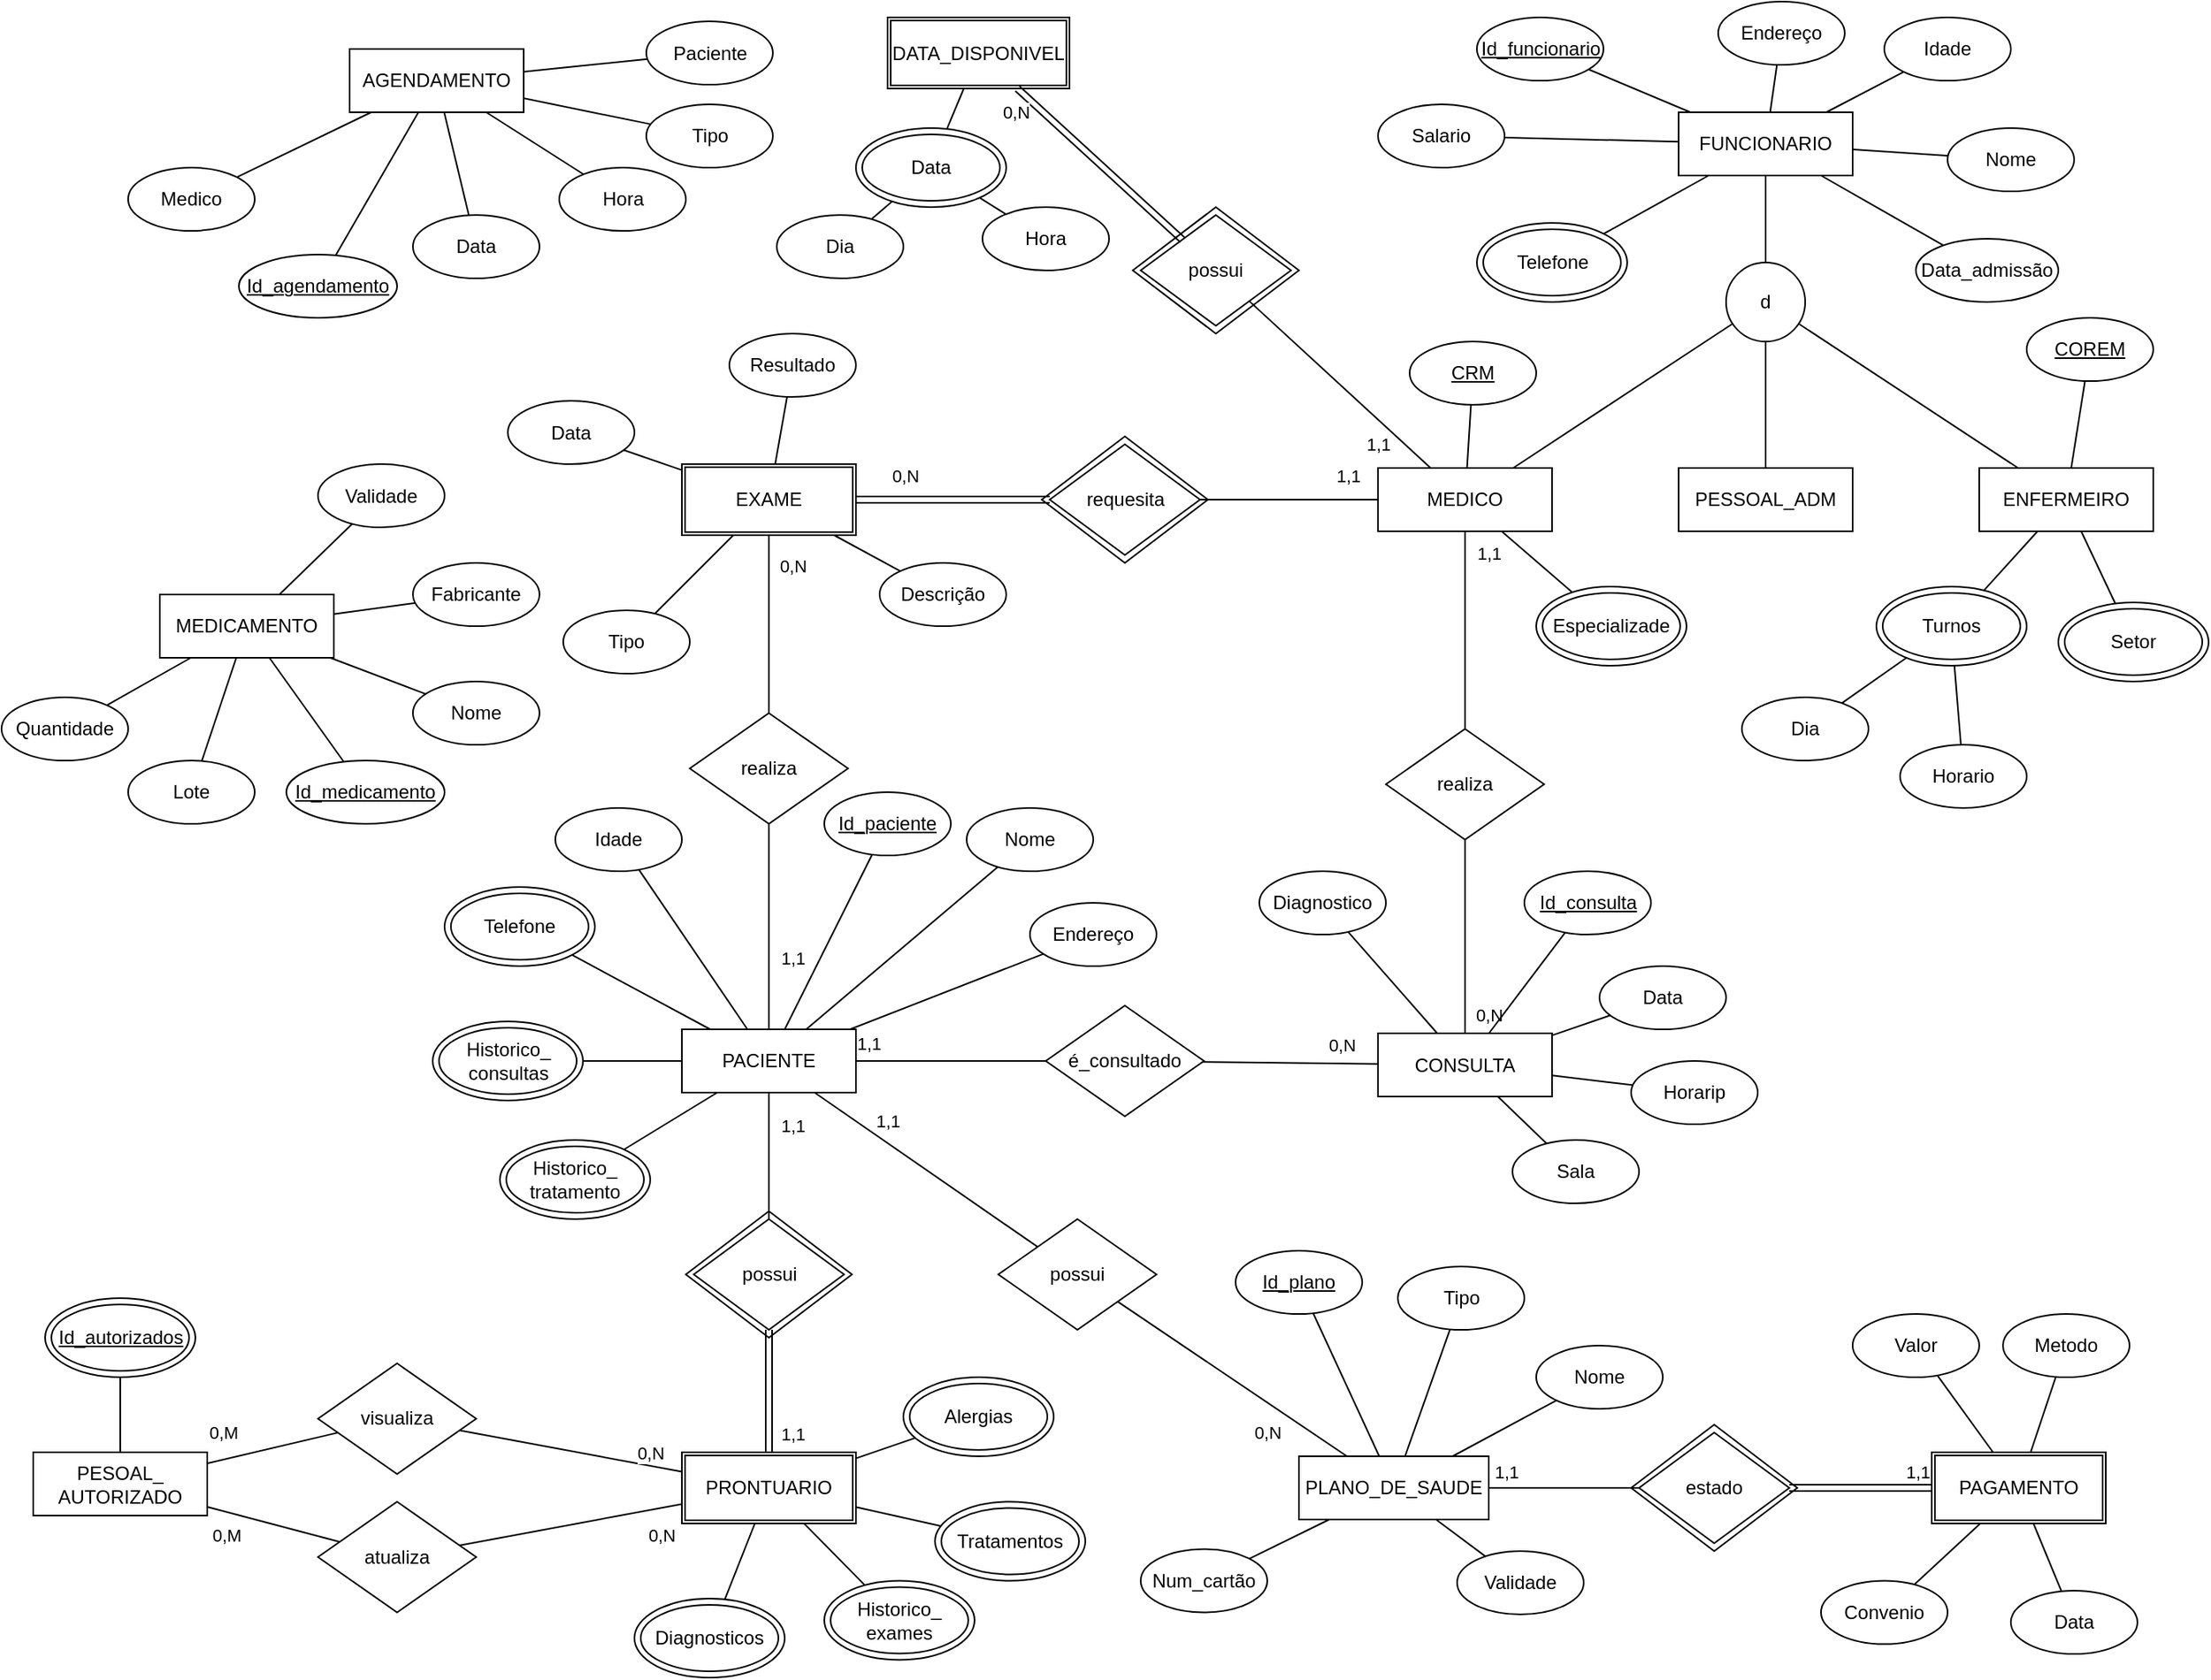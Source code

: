 <mxfile>
    <diagram id="2n8W-470WJ_kt_i8WAKH" name="Page-1">
        <mxGraphModel dx="825" dy="525" grid="1" gridSize="10" guides="1" tooltips="1" connect="1" arrows="1" fold="1" page="1" pageScale="1" pageWidth="850" pageHeight="1100" math="0" shadow="0">
            <root>
                <mxCell id="0"/>
                <mxCell id="1" parent="0"/>
                <mxCell id="49" value="possui" style="rhombus;whiteSpace=wrap;html=1;" vertex="1" parent="1">
                    <mxGeometry x="582.5" y="785" width="105" height="80" as="geometry"/>
                </mxCell>
                <mxCell id="14" value="PACIENTE" style="rounded=0;whiteSpace=wrap;html=1;" vertex="1" parent="1">
                    <mxGeometry x="580" y="670" width="110" height="40" as="geometry"/>
                </mxCell>
                <mxCell id="15" value="FUNCIONARIO" style="rounded=0;whiteSpace=wrap;html=1;" vertex="1" parent="1">
                    <mxGeometry x="1210" y="90" width="110" height="40" as="geometry"/>
                </mxCell>
                <mxCell id="16" value="MEDICO" style="rounded=0;whiteSpace=wrap;html=1;" vertex="1" parent="1">
                    <mxGeometry x="1020" y="315" width="110" height="40" as="geometry"/>
                </mxCell>
                <mxCell id="18" value="ENFERMEIRO" style="rounded=0;whiteSpace=wrap;html=1;" vertex="1" parent="1">
                    <mxGeometry x="1400" y="315" width="110" height="40" as="geometry"/>
                </mxCell>
                <mxCell id="19" value="PESSOAL_ADM" style="rounded=0;whiteSpace=wrap;html=1;" vertex="1" parent="1">
                    <mxGeometry x="1210" y="315" width="110" height="40" as="geometry"/>
                </mxCell>
                <mxCell id="20" value="CONSULTA" style="rounded=0;whiteSpace=wrap;html=1;" vertex="1" parent="1">
                    <mxGeometry x="1020" y="672.5" width="110" height="40" as="geometry"/>
                </mxCell>
                <mxCell id="21" value="MEDICAMENTO" style="rounded=0;whiteSpace=wrap;html=1;" vertex="1" parent="1">
                    <mxGeometry x="250" y="395" width="110" height="40" as="geometry"/>
                </mxCell>
                <mxCell id="22" value="PRONTUARIO" style="shape=ext;double=1;rounded=0;whiteSpace=wrap;html=1;strokeColor=default;fontFamily=Helvetica;fontSize=12;fontColor=default;fillColor=default;" vertex="1" parent="1">
                    <mxGeometry x="580" y="937.5" width="110" height="45" as="geometry"/>
                </mxCell>
                <mxCell id="23" value="EXAME" style="shape=ext;double=1;rounded=0;whiteSpace=wrap;html=1;strokeColor=default;fontFamily=Helvetica;fontSize=12;fontColor=default;fillColor=default;" vertex="1" parent="1">
                    <mxGeometry x="580" y="312.5" width="110" height="45" as="geometry"/>
                </mxCell>
                <mxCell id="24" value="AGENDAMENTO" style="rounded=0;whiteSpace=wrap;html=1;" vertex="1" parent="1">
                    <mxGeometry x="370" y="50" width="110" height="40" as="geometry"/>
                </mxCell>
                <mxCell id="25" value="PAGAMENTO" style="shape=ext;double=1;rounded=0;whiteSpace=wrap;html=1;strokeColor=default;fontFamily=Helvetica;fontSize=12;fontColor=default;fillColor=default;" vertex="1" parent="1">
                    <mxGeometry x="1370" y="937.5" width="110" height="45" as="geometry"/>
                </mxCell>
                <mxCell id="26" value="PLANO_DE_SAUDE" style="rounded=0;whiteSpace=wrap;html=1;" vertex="1" parent="1">
                    <mxGeometry x="970" y="940" width="120" height="40" as="geometry"/>
                </mxCell>
                <mxCell id="27" value="possui" style="rhombus;whiteSpace=wrap;html=1;" vertex="1" parent="1">
                    <mxGeometry x="780" y="790" width="100" height="70" as="geometry"/>
                </mxCell>
                <mxCell id="28" value="" style="endArrow=none;html=1;" edge="1" parent="1" source="27" target="14">
                    <mxGeometry width="50" height="50" relative="1" as="geometry">
                        <mxPoint x="650" y="910" as="sourcePoint"/>
                        <mxPoint x="700" y="860" as="targetPoint"/>
                    </mxGeometry>
                </mxCell>
                <mxCell id="46" value="1,1" style="edgeLabel;html=1;align=center;verticalAlign=middle;resizable=0;points=[];" vertex="1" connectable="0" parent="28">
                    <mxGeometry x="0.643" y="2" relative="1" as="geometry">
                        <mxPoint x="22" y="-1" as="offset"/>
                    </mxGeometry>
                </mxCell>
                <mxCell id="29" value="" style="endArrow=none;html=1;" edge="1" parent="1" source="26" target="27">
                    <mxGeometry width="50" height="50" relative="1" as="geometry">
                        <mxPoint x="814.862" y="817.597" as="sourcePoint"/>
                        <mxPoint x="673.889" y="720" as="targetPoint"/>
                    </mxGeometry>
                </mxCell>
                <mxCell id="45" value="0,N" style="edgeLabel;html=1;align=center;verticalAlign=middle;resizable=0;points=[];" vertex="1" connectable="0" parent="29">
                    <mxGeometry x="-0.724" y="4" relative="1" as="geometry">
                        <mxPoint x="-28" y="-5" as="offset"/>
                    </mxGeometry>
                </mxCell>
                <mxCell id="30" value="d" style="ellipse;whiteSpace=wrap;html=1;aspect=fixed;" vertex="1" parent="1">
                    <mxGeometry x="1240" y="185" width="50" height="50" as="geometry"/>
                </mxCell>
                <mxCell id="31" value="" style="endArrow=none;html=1;" edge="1" parent="1" source="30" target="15">
                    <mxGeometry width="50" height="50" relative="1" as="geometry">
                        <mxPoint x="1150" y="215" as="sourcePoint"/>
                        <mxPoint x="1200" y="165" as="targetPoint"/>
                    </mxGeometry>
                </mxCell>
                <mxCell id="32" value="" style="endArrow=none;html=1;" edge="1" parent="1" source="19" target="30">
                    <mxGeometry width="50" height="50" relative="1" as="geometry">
                        <mxPoint x="1275" y="195" as="sourcePoint"/>
                        <mxPoint x="1275" y="140" as="targetPoint"/>
                    </mxGeometry>
                </mxCell>
                <mxCell id="33" value="" style="endArrow=none;html=1;" edge="1" parent="1" source="18" target="30">
                    <mxGeometry width="50" height="50" relative="1" as="geometry">
                        <mxPoint x="1434.6" y="325" as="sourcePoint"/>
                        <mxPoint x="1295.885" y="233.74" as="targetPoint"/>
                    </mxGeometry>
                </mxCell>
                <mxCell id="34" value="" style="endArrow=none;html=1;" edge="1" parent="1" source="16" target="30">
                    <mxGeometry width="50" height="50" relative="1" as="geometry">
                        <mxPoint x="1444.6" y="335" as="sourcePoint"/>
                        <mxPoint x="1305.885" y="243.74" as="targetPoint"/>
                    </mxGeometry>
                </mxCell>
                <mxCell id="35" value="realiza" style="rhombus;whiteSpace=wrap;html=1;" vertex="1" parent="1">
                    <mxGeometry x="1025" y="480" width="100" height="70" as="geometry"/>
                </mxCell>
                <mxCell id="36" value="" style="endArrow=none;html=1;" edge="1" parent="1" source="16" target="35">
                    <mxGeometry width="50" height="50" relative="1" as="geometry">
                        <mxPoint x="1115.4" y="325" as="sourcePoint"/>
                        <mxPoint x="1254.115" y="233.74" as="targetPoint"/>
                    </mxGeometry>
                </mxCell>
                <mxCell id="42" value="1,1" style="edgeLabel;html=1;align=center;verticalAlign=middle;resizable=0;points=[];" vertex="1" connectable="0" parent="36">
                    <mxGeometry x="-0.776" y="-1" relative="1" as="geometry">
                        <mxPoint x="16" as="offset"/>
                    </mxGeometry>
                </mxCell>
                <mxCell id="37" value="" style="endArrow=none;html=1;" edge="1" parent="1" source="20" target="35">
                    <mxGeometry width="50" height="50" relative="1" as="geometry">
                        <mxPoint x="1085.556" y="365" as="sourcePoint"/>
                        <mxPoint x="1089.046" y="490.668" as="targetPoint"/>
                    </mxGeometry>
                </mxCell>
                <mxCell id="44" value="0,N" style="edgeLabel;html=1;align=center;verticalAlign=middle;resizable=0;points=[];" vertex="1" connectable="0" parent="37">
                    <mxGeometry x="-0.731" y="4" relative="1" as="geometry">
                        <mxPoint x="19" y="5" as="offset"/>
                    </mxGeometry>
                </mxCell>
                <mxCell id="38" value="é_consultado" style="rhombus;whiteSpace=wrap;html=1;" vertex="1" parent="1">
                    <mxGeometry x="810" y="655" width="100" height="70" as="geometry"/>
                </mxCell>
                <mxCell id="39" value="" style="endArrow=none;html=1;" edge="1" parent="1" source="38" target="14">
                    <mxGeometry width="50" height="50" relative="1" as="geometry">
                        <mxPoint x="814.862" y="817.597" as="sourcePoint"/>
                        <mxPoint x="673.889" y="720" as="targetPoint"/>
                    </mxGeometry>
                </mxCell>
                <mxCell id="41" value="1,1" style="edgeLabel;html=1;align=center;verticalAlign=middle;resizable=0;points=[];" vertex="1" connectable="0" parent="39">
                    <mxGeometry x="0.526" relative="1" as="geometry">
                        <mxPoint x="-21" y="-11" as="offset"/>
                    </mxGeometry>
                </mxCell>
                <mxCell id="40" value="" style="endArrow=none;html=1;" edge="1" parent="1" source="38" target="20">
                    <mxGeometry width="50" height="50" relative="1" as="geometry">
                        <mxPoint x="830.749" y="701.976" as="sourcePoint"/>
                        <mxPoint x="700" y="700.585" as="targetPoint"/>
                    </mxGeometry>
                </mxCell>
                <mxCell id="43" value="0,N" style="edgeLabel;html=1;align=center;verticalAlign=middle;resizable=0;points=[];" vertex="1" connectable="0" parent="40">
                    <mxGeometry x="0.48" y="2" relative="1" as="geometry">
                        <mxPoint x="6" y="-10" as="offset"/>
                    </mxGeometry>
                </mxCell>
                <mxCell id="47" value="PESOAL_&lt;br&gt;AUTORIZADO" style="rounded=0;whiteSpace=wrap;html=1;" vertex="1" parent="1">
                    <mxGeometry x="170" y="937.5" width="110" height="40" as="geometry"/>
                </mxCell>
                <mxCell id="48" value="possui" style="rhombus;whiteSpace=wrap;html=1;" vertex="1" parent="1">
                    <mxGeometry x="587.5" y="790" width="95" height="70" as="geometry"/>
                </mxCell>
                <mxCell id="50" value="" style="endArrow=none;html=1;" edge="1" parent="1" source="48" target="14">
                    <mxGeometry width="50" height="50" relative="1" as="geometry">
                        <mxPoint x="814.862" y="817.597" as="sourcePoint"/>
                        <mxPoint x="673.889" y="720" as="targetPoint"/>
                    </mxGeometry>
                </mxCell>
                <mxCell id="51" value="1,1" style="edgeLabel;html=1;align=center;verticalAlign=middle;resizable=0;points=[];" vertex="1" connectable="0" parent="50">
                    <mxGeometry x="0.643" y="2" relative="1" as="geometry">
                        <mxPoint x="17" y="6" as="offset"/>
                    </mxGeometry>
                </mxCell>
                <mxCell id="52" value="" style="shape=link;html=1;" edge="1" parent="1" source="22" target="48">
                    <mxGeometry width="100" relative="1" as="geometry">
                        <mxPoint x="410" y="940" as="sourcePoint"/>
                        <mxPoint x="510" y="940" as="targetPoint"/>
                    </mxGeometry>
                </mxCell>
                <mxCell id="54" value="1,1" style="edgeLabel;html=1;align=center;verticalAlign=middle;resizable=0;points=[];" vertex="1" connectable="0" parent="52">
                    <mxGeometry x="-0.394" y="-2" relative="1" as="geometry">
                        <mxPoint x="13" y="12" as="offset"/>
                    </mxGeometry>
                </mxCell>
                <mxCell id="55" value="visualiza" style="rhombus;whiteSpace=wrap;html=1;" vertex="1" parent="1">
                    <mxGeometry x="350" y="881.25" width="100" height="70" as="geometry"/>
                </mxCell>
                <mxCell id="56" value="atualiza" style="rhombus;whiteSpace=wrap;html=1;" vertex="1" parent="1">
                    <mxGeometry x="350" y="968.75" width="100" height="70" as="geometry"/>
                </mxCell>
                <mxCell id="57" value="" style="endArrow=none;html=1;" edge="1" parent="1" source="55" target="47">
                    <mxGeometry width="50" height="50" relative="1" as="geometry">
                        <mxPoint x="230" y="1140" as="sourcePoint"/>
                        <mxPoint x="280" y="1090" as="targetPoint"/>
                    </mxGeometry>
                </mxCell>
                <mxCell id="65" value="0,M" style="edgeLabel;html=1;align=center;verticalAlign=middle;resizable=0;points=[];" vertex="1" connectable="0" parent="57">
                    <mxGeometry x="0.654" y="-1" relative="1" as="geometry">
                        <mxPoint x="-4" y="-15" as="offset"/>
                    </mxGeometry>
                </mxCell>
                <mxCell id="58" value="" style="endArrow=none;html=1;" edge="1" parent="1" source="56" target="47">
                    <mxGeometry width="50" height="50" relative="1" as="geometry">
                        <mxPoint x="372.595" y="935.067" as="sourcePoint"/>
                        <mxPoint x="290" y="954.536" as="targetPoint"/>
                    </mxGeometry>
                </mxCell>
                <mxCell id="66" value="0,M" style="edgeLabel;html=1;align=center;verticalAlign=middle;resizable=0;points=[];" vertex="1" connectable="0" parent="58">
                    <mxGeometry x="0.732" y="-3" relative="1" as="geometry">
                        <mxPoint y="18" as="offset"/>
                    </mxGeometry>
                </mxCell>
                <mxCell id="60" value="" style="endArrow=none;html=1;" edge="1" parent="1" source="22" target="55">
                    <mxGeometry width="50" height="50" relative="1" as="geometry">
                        <mxPoint x="382.595" y="945.067" as="sourcePoint"/>
                        <mxPoint x="300" y="964.536" as="targetPoint"/>
                    </mxGeometry>
                </mxCell>
                <mxCell id="62" value="0,N" style="edgeLabel;html=1;align=center;verticalAlign=middle;resizable=0;points=[];" vertex="1" connectable="0" parent="60">
                    <mxGeometry x="-0.54" y="-2" relative="1" as="geometry">
                        <mxPoint x="12" y="-4" as="offset"/>
                    </mxGeometry>
                </mxCell>
                <mxCell id="61" value="" style="endArrow=none;html=1;" edge="1" parent="1" source="22" target="56">
                    <mxGeometry width="50" height="50" relative="1" as="geometry">
                        <mxPoint x="392.595" y="955.067" as="sourcePoint"/>
                        <mxPoint x="310" y="974.536" as="targetPoint"/>
                    </mxGeometry>
                </mxCell>
                <mxCell id="63" value="0,N" style="edgeLabel;html=1;align=center;verticalAlign=middle;resizable=0;points=[];" vertex="1" connectable="0" parent="61">
                    <mxGeometry x="-0.806" y="3" relative="1" as="geometry">
                        <mxPoint y="14" as="offset"/>
                    </mxGeometry>
                </mxCell>
                <mxCell id="67" value="possui" style="rhombus;whiteSpace=wrap;html=1;" vertex="1" parent="1">
                    <mxGeometry x="1180" y="920" width="105" height="80" as="geometry"/>
                </mxCell>
                <mxCell id="68" value="estado" style="rhombus;whiteSpace=wrap;html=1;" vertex="1" parent="1">
                    <mxGeometry x="1185" y="925" width="95" height="70" as="geometry"/>
                </mxCell>
                <mxCell id="70" value="" style="endArrow=none;html=1;" edge="1" parent="1" source="68" target="26">
                    <mxGeometry width="50" height="50" relative="1" as="geometry">
                        <mxPoint x="980" y="1030" as="sourcePoint"/>
                        <mxPoint x="1030" y="980" as="targetPoint"/>
                    </mxGeometry>
                </mxCell>
                <mxCell id="72" value="1,1" style="edgeLabel;html=1;align=center;verticalAlign=middle;resizable=0;points=[];" vertex="1" connectable="0" parent="70">
                    <mxGeometry x="0.782" y="1" relative="1" as="geometry">
                        <mxPoint y="-11" as="offset"/>
                    </mxGeometry>
                </mxCell>
                <mxCell id="71" value="" style="shape=link;html=1;" edge="1" parent="1" source="68" target="25">
                    <mxGeometry width="100" relative="1" as="geometry">
                        <mxPoint x="1310" y="1060" as="sourcePoint"/>
                        <mxPoint x="1410" y="1060" as="targetPoint"/>
                    </mxGeometry>
                </mxCell>
                <mxCell id="73" value="1,1" style="edgeLabel;html=1;align=center;verticalAlign=middle;resizable=0;points=[];" vertex="1" connectable="0" parent="71">
                    <mxGeometry x="0.674" y="3" relative="1" as="geometry">
                        <mxPoint x="5" y="-7" as="offset"/>
                    </mxGeometry>
                </mxCell>
                <mxCell id="74" value="DATA_DISPONIVEL" style="shape=ext;double=1;rounded=0;whiteSpace=wrap;html=1;strokeColor=default;fontFamily=Helvetica;fontSize=12;fontColor=default;fillColor=default;" vertex="1" parent="1">
                    <mxGeometry x="710" y="30" width="115" height="45" as="geometry"/>
                </mxCell>
                <mxCell id="75" value="possui" style="rhombus;whiteSpace=wrap;html=1;" vertex="1" parent="1">
                    <mxGeometry x="865" y="150" width="105" height="80" as="geometry"/>
                </mxCell>
                <mxCell id="76" value="possui" style="rhombus;whiteSpace=wrap;html=1;" vertex="1" parent="1">
                    <mxGeometry x="870" y="155" width="95" height="70" as="geometry"/>
                </mxCell>
                <mxCell id="77" value="" style="endArrow=none;html=1;" edge="1" parent="1" source="16" target="76">
                    <mxGeometry width="50" height="50" relative="1" as="geometry">
                        <mxPoint x="1115.4" y="325" as="sourcePoint"/>
                        <mxPoint x="1254.115" y="233.74" as="targetPoint"/>
                    </mxGeometry>
                </mxCell>
                <mxCell id="80" value="1,1" style="edgeLabel;html=1;align=center;verticalAlign=middle;resizable=0;points=[];" vertex="1" connectable="0" parent="77">
                    <mxGeometry x="-0.543" relative="1" as="geometry">
                        <mxPoint x="-7" y="9" as="offset"/>
                    </mxGeometry>
                </mxCell>
                <mxCell id="78" value="" style="shape=link;html=1;" edge="1" parent="1" source="76" target="74">
                    <mxGeometry width="100" relative="1" as="geometry">
                        <mxPoint x="610" y="250" as="sourcePoint"/>
                        <mxPoint x="710" y="250" as="targetPoint"/>
                    </mxGeometry>
                </mxCell>
                <mxCell id="81" value="0,N" style="edgeLabel;html=1;align=center;verticalAlign=middle;resizable=0;points=[];" vertex="1" connectable="0" parent="78">
                    <mxGeometry x="0.813" y="4" relative="1" as="geometry">
                        <mxPoint x="-9" y="3" as="offset"/>
                    </mxGeometry>
                </mxCell>
                <mxCell id="84" value="possui" style="rhombus;whiteSpace=wrap;html=1;" vertex="1" parent="1">
                    <mxGeometry x="807.5" y="295" width="105" height="80" as="geometry"/>
                </mxCell>
                <mxCell id="85" value="requesita" style="rhombus;whiteSpace=wrap;html=1;" vertex="1" parent="1">
                    <mxGeometry x="812.5" y="300" width="95" height="70" as="geometry"/>
                </mxCell>
                <mxCell id="86" value="" style="shape=link;html=1;" edge="1" parent="1" source="85" target="23">
                    <mxGeometry width="100" relative="1" as="geometry">
                        <mxPoint x="780" y="310" as="sourcePoint"/>
                        <mxPoint x="760" y="370" as="targetPoint"/>
                    </mxGeometry>
                </mxCell>
                <mxCell id="87" value="0,N" style="edgeLabel;html=1;align=center;verticalAlign=middle;resizable=0;points=[];" vertex="1" connectable="0" parent="86">
                    <mxGeometry x="-0.394" y="-2" relative="1" as="geometry">
                        <mxPoint x="-55" y="-13" as="offset"/>
                    </mxGeometry>
                </mxCell>
                <mxCell id="88" value="" style="endArrow=none;html=1;" edge="1" parent="1" source="90" target="14">
                    <mxGeometry width="50" height="50" relative="1" as="geometry">
                        <mxPoint x="650" y="570" as="sourcePoint"/>
                        <mxPoint x="700" y="700.585" as="targetPoint"/>
                    </mxGeometry>
                </mxCell>
                <mxCell id="89" value="1,1" style="edgeLabel;html=1;align=center;verticalAlign=middle;resizable=0;points=[];" vertex="1" connectable="0" parent="88">
                    <mxGeometry x="0.526" relative="1" as="geometry">
                        <mxPoint x="15" y="-14" as="offset"/>
                    </mxGeometry>
                </mxCell>
                <mxCell id="90" value="realiza" style="rhombus;whiteSpace=wrap;html=1;" vertex="1" parent="1">
                    <mxGeometry x="585" y="470" width="100" height="70" as="geometry"/>
                </mxCell>
                <mxCell id="91" value="" style="endArrow=none;html=1;" edge="1" parent="1" source="90" target="23">
                    <mxGeometry width="50" height="50" relative="1" as="geometry">
                        <mxPoint x="800" y="300" as="sourcePoint"/>
                        <mxPoint x="1030" y="702.5" as="targetPoint"/>
                    </mxGeometry>
                </mxCell>
                <mxCell id="92" value="0,N" style="edgeLabel;html=1;align=center;verticalAlign=middle;resizable=0;points=[];" vertex="1" connectable="0" parent="91">
                    <mxGeometry x="0.48" y="2" relative="1" as="geometry">
                        <mxPoint x="17" y="-10" as="offset"/>
                    </mxGeometry>
                </mxCell>
                <mxCell id="93" value="" style="endArrow=none;html=1;" edge="1" parent="1" source="16" target="85">
                    <mxGeometry width="50" height="50" relative="1" as="geometry">
                        <mxPoint x="1085" y="365" as="sourcePoint"/>
                        <mxPoint x="920" y="300" as="targetPoint"/>
                    </mxGeometry>
                </mxCell>
                <mxCell id="94" value="1,1" style="edgeLabel;html=1;align=center;verticalAlign=middle;resizable=0;points=[];" vertex="1" connectable="0" parent="93">
                    <mxGeometry x="-0.776" y="-1" relative="1" as="geometry">
                        <mxPoint x="-7" y="-14" as="offset"/>
                    </mxGeometry>
                </mxCell>
                <mxCell id="95" value="&lt;u&gt;Id_paciente&lt;/u&gt;" style="ellipse;whiteSpace=wrap;html=1;rotation=0;" vertex="1" parent="1">
                    <mxGeometry x="670" y="520" width="80" height="40" as="geometry"/>
                </mxCell>
                <mxCell id="96" value="Historico_&lt;br&gt;consultas" style="ellipse;shape=doubleEllipse;whiteSpace=wrap;html=1;" vertex="1" parent="1">
                    <mxGeometry x="422.5" y="665" width="95" height="50" as="geometry"/>
                </mxCell>
                <mxCell id="97" value="Nome" style="ellipse;whiteSpace=wrap;html=1;rotation=0;" vertex="1" parent="1">
                    <mxGeometry x="760" y="530" width="80" height="40" as="geometry"/>
                </mxCell>
                <mxCell id="99" value="Endereço" style="ellipse;whiteSpace=wrap;html=1;rotation=0;" vertex="1" parent="1">
                    <mxGeometry x="800" y="590" width="80" height="40" as="geometry"/>
                </mxCell>
                <mxCell id="100" value="Idade" style="ellipse;whiteSpace=wrap;html=1;rotation=0;" vertex="1" parent="1">
                    <mxGeometry x="500" y="530" width="80" height="40" as="geometry"/>
                </mxCell>
                <mxCell id="101" value="Historico_&lt;br&gt;tratamento" style="ellipse;shape=doubleEllipse;whiteSpace=wrap;html=1;" vertex="1" parent="1">
                    <mxGeometry x="465" y="740" width="95" height="50" as="geometry"/>
                </mxCell>
                <mxCell id="102" value="Telefone" style="ellipse;shape=doubleEllipse;whiteSpace=wrap;html=1;" vertex="1" parent="1">
                    <mxGeometry x="430" y="580" width="95" height="50" as="geometry"/>
                </mxCell>
                <mxCell id="103" value="" style="endArrow=none;html=1;" edge="1" parent="1" source="100" target="14">
                    <mxGeometry width="50" height="50" relative="1" as="geometry">
                        <mxPoint x="550" y="670" as="sourcePoint"/>
                        <mxPoint x="600" y="620" as="targetPoint"/>
                    </mxGeometry>
                </mxCell>
                <mxCell id="104" value="" style="endArrow=none;html=1;" edge="1" parent="1" source="102" target="14">
                    <mxGeometry width="50" height="50" relative="1" as="geometry">
                        <mxPoint x="544.302" y="568.678" as="sourcePoint"/>
                        <mxPoint x="629.667" y="680" as="targetPoint"/>
                    </mxGeometry>
                </mxCell>
                <mxCell id="105" value="" style="endArrow=none;html=1;" edge="1" parent="1" source="96" target="14">
                    <mxGeometry width="50" height="50" relative="1" as="geometry">
                        <mxPoint x="520.747" y="632.855" as="sourcePoint"/>
                        <mxPoint x="607.941" y="680" as="targetPoint"/>
                    </mxGeometry>
                </mxCell>
                <mxCell id="106" value="" style="endArrow=none;html=1;" edge="1" parent="1" source="101" target="14">
                    <mxGeometry width="50" height="50" relative="1" as="geometry">
                        <mxPoint x="530.747" y="642.855" as="sourcePoint"/>
                        <mxPoint x="617.941" y="690" as="targetPoint"/>
                    </mxGeometry>
                </mxCell>
                <mxCell id="107" value="" style="endArrow=none;html=1;" edge="1" parent="1" source="14" target="95">
                    <mxGeometry width="50" height="50" relative="1" as="geometry">
                        <mxPoint x="540.747" y="652.855" as="sourcePoint"/>
                        <mxPoint x="627.941" y="700" as="targetPoint"/>
                    </mxGeometry>
                </mxCell>
                <mxCell id="108" value="" style="endArrow=none;html=1;" edge="1" parent="1" source="97" target="14">
                    <mxGeometry width="50" height="50" relative="1" as="geometry">
                        <mxPoint x="550.747" y="662.855" as="sourcePoint"/>
                        <mxPoint x="637.941" y="710" as="targetPoint"/>
                    </mxGeometry>
                </mxCell>
                <mxCell id="109" value="" style="endArrow=none;html=1;" edge="1" parent="1" source="14" target="99">
                    <mxGeometry width="50" height="50" relative="1" as="geometry">
                        <mxPoint x="560.747" y="672.855" as="sourcePoint"/>
                        <mxPoint x="647.941" y="720" as="targetPoint"/>
                    </mxGeometry>
                </mxCell>
                <mxCell id="110" value="Endereço" style="ellipse;whiteSpace=wrap;html=1;rotation=0;" vertex="1" parent="1">
                    <mxGeometry x="1235" y="20" width="80" height="40" as="geometry"/>
                </mxCell>
                <mxCell id="111" value="Telefone" style="ellipse;shape=doubleEllipse;whiteSpace=wrap;html=1;" vertex="1" parent="1">
                    <mxGeometry x="1082.5" y="160" width="95" height="50" as="geometry"/>
                </mxCell>
                <mxCell id="112" value="&lt;u&gt;Id_funcionario&lt;/u&gt;" style="ellipse;whiteSpace=wrap;html=1;rotation=0;" vertex="1" parent="1">
                    <mxGeometry x="1082.5" y="30" width="80" height="40" as="geometry"/>
                </mxCell>
                <mxCell id="113" value="Idade" style="ellipse;whiteSpace=wrap;html=1;rotation=0;" vertex="1" parent="1">
                    <mxGeometry x="1340" y="30" width="80" height="40" as="geometry"/>
                </mxCell>
                <mxCell id="114" value="Nome" style="ellipse;whiteSpace=wrap;html=1;rotation=0;" vertex="1" parent="1">
                    <mxGeometry x="1380" y="100" width="80" height="40" as="geometry"/>
                </mxCell>
                <mxCell id="115" value="Data_admissão" style="ellipse;whiteSpace=wrap;html=1;rotation=0;" vertex="1" parent="1">
                    <mxGeometry x="1360" y="170" width="90" height="40" as="geometry"/>
                </mxCell>
                <mxCell id="116" value="Salario" style="ellipse;whiteSpace=wrap;html=1;rotation=0;" vertex="1" parent="1">
                    <mxGeometry x="1020" y="85" width="80" height="40" as="geometry"/>
                </mxCell>
                <mxCell id="118" value="" style="endArrow=none;html=1;" edge="1" parent="1" source="15" target="110">
                    <mxGeometry width="50" height="50" relative="1" as="geometry">
                        <mxPoint x="1180" y="90" as="sourcePoint"/>
                        <mxPoint x="1230" y="40" as="targetPoint"/>
                    </mxGeometry>
                </mxCell>
                <mxCell id="119" value="" style="endArrow=none;html=1;" edge="1" parent="1" source="15" target="112">
                    <mxGeometry width="50" height="50" relative="1" as="geometry">
                        <mxPoint x="1271.924" y="100" as="sourcePoint"/>
                        <mxPoint x="1258.075" y="9.941" as="targetPoint"/>
                    </mxGeometry>
                </mxCell>
                <mxCell id="120" value="" style="endArrow=none;html=1;" edge="1" parent="1" source="15" target="116">
                    <mxGeometry width="50" height="50" relative="1" as="geometry">
                        <mxPoint x="1281.924" y="110" as="sourcePoint"/>
                        <mxPoint x="1268.075" y="19.941" as="targetPoint"/>
                    </mxGeometry>
                </mxCell>
                <mxCell id="121" value="" style="endArrow=none;html=1;" edge="1" parent="1" source="15" target="111">
                    <mxGeometry width="50" height="50" relative="1" as="geometry">
                        <mxPoint x="1291.924" y="120" as="sourcePoint"/>
                        <mxPoint x="1278.075" y="29.941" as="targetPoint"/>
                    </mxGeometry>
                </mxCell>
                <mxCell id="122" value="" style="endArrow=none;html=1;" edge="1" parent="1" source="15" target="113">
                    <mxGeometry width="50" height="50" relative="1" as="geometry">
                        <mxPoint x="1301.924" y="130" as="sourcePoint"/>
                        <mxPoint x="1288.075" y="39.941" as="targetPoint"/>
                    </mxGeometry>
                </mxCell>
                <mxCell id="123" value="" style="endArrow=none;html=1;" edge="1" parent="1" source="15" target="114">
                    <mxGeometry width="50" height="50" relative="1" as="geometry">
                        <mxPoint x="1311.924" y="140" as="sourcePoint"/>
                        <mxPoint x="1298.075" y="49.941" as="targetPoint"/>
                    </mxGeometry>
                </mxCell>
                <mxCell id="124" value="" style="endArrow=none;html=1;" edge="1" parent="1" source="15" target="115">
                    <mxGeometry width="50" height="50" relative="1" as="geometry">
                        <mxPoint x="1321.924" y="150" as="sourcePoint"/>
                        <mxPoint x="1308.075" y="59.941" as="targetPoint"/>
                    </mxGeometry>
                </mxCell>
                <mxCell id="125" value="&lt;u&gt;CRM&lt;/u&gt;" style="ellipse;whiteSpace=wrap;html=1;rotation=0;" vertex="1" parent="1">
                    <mxGeometry x="1040" y="235" width="80" height="40" as="geometry"/>
                </mxCell>
                <mxCell id="127" value="Especializade" style="ellipse;shape=doubleEllipse;whiteSpace=wrap;html=1;" vertex="1" parent="1">
                    <mxGeometry x="1120" y="390" width="95" height="50" as="geometry"/>
                </mxCell>
                <mxCell id="128" value="" style="endArrow=none;html=1;" edge="1" parent="1" source="16" target="125">
                    <mxGeometry width="50" height="50" relative="1" as="geometry">
                        <mxPoint x="1115.4" y="325" as="sourcePoint"/>
                        <mxPoint x="1254.115" y="233.74" as="targetPoint"/>
                    </mxGeometry>
                </mxCell>
                <mxCell id="129" value="" style="endArrow=none;html=1;" edge="1" parent="1" source="16" target="127">
                    <mxGeometry width="50" height="50" relative="1" as="geometry">
                        <mxPoint x="1125.4" y="335" as="sourcePoint"/>
                        <mxPoint x="1264.115" y="243.74" as="targetPoint"/>
                    </mxGeometry>
                </mxCell>
                <mxCell id="130" value="&lt;u&gt;COREM&lt;/u&gt;" style="ellipse;whiteSpace=wrap;html=1;rotation=0;" vertex="1" parent="1">
                    <mxGeometry x="1430" y="220" width="80" height="40" as="geometry"/>
                </mxCell>
                <mxCell id="131" value="Turnos" style="ellipse;shape=doubleEllipse;whiteSpace=wrap;html=1;" vertex="1" parent="1">
                    <mxGeometry x="1335" y="390" width="95" height="50" as="geometry"/>
                </mxCell>
                <mxCell id="132" value="Dia" style="ellipse;whiteSpace=wrap;html=1;rotation=0;" vertex="1" parent="1">
                    <mxGeometry x="1250" y="460" width="80" height="40" as="geometry"/>
                </mxCell>
                <mxCell id="133" value="Horario" style="ellipse;whiteSpace=wrap;html=1;rotation=0;" vertex="1" parent="1">
                    <mxGeometry x="1350" y="490" width="80" height="40" as="geometry"/>
                </mxCell>
                <mxCell id="134" value="" style="endArrow=none;html=1;" edge="1" parent="1" source="18" target="131">
                    <mxGeometry width="50" height="50" relative="1" as="geometry">
                        <mxPoint x="1434.6" y="325" as="sourcePoint"/>
                        <mxPoint x="1295.885" y="233.74" as="targetPoint"/>
                    </mxGeometry>
                </mxCell>
                <mxCell id="135" value="" style="endArrow=none;html=1;" edge="1" parent="1" source="131" target="132">
                    <mxGeometry width="50" height="50" relative="1" as="geometry">
                        <mxPoint x="1450" y="335" as="sourcePoint"/>
                        <mxPoint x="1305.885" y="243.74" as="targetPoint"/>
                    </mxGeometry>
                </mxCell>
                <mxCell id="136" value="" style="endArrow=none;html=1;" edge="1" parent="1" source="131" target="133">
                    <mxGeometry width="50" height="50" relative="1" as="geometry">
                        <mxPoint x="1454.6" y="345" as="sourcePoint"/>
                        <mxPoint x="1315.885" y="253.74" as="targetPoint"/>
                    </mxGeometry>
                </mxCell>
                <mxCell id="137" value="" style="endArrow=none;html=1;" edge="1" parent="1" source="18" target="130">
                    <mxGeometry width="50" height="50" relative="1" as="geometry">
                        <mxPoint x="1464.6" y="355" as="sourcePoint"/>
                        <mxPoint x="1325.885" y="263.74" as="targetPoint"/>
                    </mxGeometry>
                </mxCell>
                <mxCell id="138" value="Setor" style="ellipse;shape=doubleEllipse;whiteSpace=wrap;html=1;" vertex="1" parent="1">
                    <mxGeometry x="1450" y="400" width="95" height="50" as="geometry"/>
                </mxCell>
                <mxCell id="140" value="" style="endArrow=none;html=1;" edge="1" parent="1" source="18" target="138">
                    <mxGeometry width="50" height="50" relative="1" as="geometry">
                        <mxPoint x="1446.95" y="365" as="sourcePoint"/>
                        <mxPoint x="1413.124" y="402.479" as="targetPoint"/>
                    </mxGeometry>
                </mxCell>
                <mxCell id="141" value="&lt;u&gt;Id_consulta&lt;/u&gt;" style="ellipse;whiteSpace=wrap;html=1;rotation=0;" vertex="1" parent="1">
                    <mxGeometry x="1112.5" y="570" width="80" height="40" as="geometry"/>
                </mxCell>
                <mxCell id="142" value="Data" style="ellipse;whiteSpace=wrap;html=1;rotation=0;" vertex="1" parent="1">
                    <mxGeometry x="1160" y="630" width="80" height="40" as="geometry"/>
                </mxCell>
                <mxCell id="143" value="Horarip" style="ellipse;whiteSpace=wrap;html=1;rotation=0;" vertex="1" parent="1">
                    <mxGeometry x="1180" y="690" width="80" height="40" as="geometry"/>
                </mxCell>
                <mxCell id="144" value="Sala" style="ellipse;whiteSpace=wrap;html=1;rotation=0;" vertex="1" parent="1">
                    <mxGeometry x="1105" y="740" width="80" height="40" as="geometry"/>
                </mxCell>
                <mxCell id="145" value="Diagnostico" style="ellipse;whiteSpace=wrap;html=1;rotation=0;" vertex="1" parent="1">
                    <mxGeometry x="945" y="570" width="80" height="40" as="geometry"/>
                </mxCell>
                <mxCell id="146" value="" style="endArrow=none;html=1;" edge="1" parent="1" source="20" target="145">
                    <mxGeometry width="50" height="50" relative="1" as="geometry">
                        <mxPoint x="900" y="840" as="sourcePoint"/>
                        <mxPoint x="950" y="790" as="targetPoint"/>
                    </mxGeometry>
                </mxCell>
                <mxCell id="147" value="" style="endArrow=none;html=1;" edge="1" parent="1" source="20" target="141">
                    <mxGeometry width="50" height="50" relative="1" as="geometry">
                        <mxPoint x="1067.439" y="682.5" as="sourcePoint"/>
                        <mxPoint x="1011.08" y="618.313" as="targetPoint"/>
                    </mxGeometry>
                </mxCell>
                <mxCell id="148" value="" style="endArrow=none;html=1;" edge="1" parent="1" source="142" target="20">
                    <mxGeometry width="50" height="50" relative="1" as="geometry">
                        <mxPoint x="1077.439" y="692.5" as="sourcePoint"/>
                        <mxPoint x="1021.08" y="628.313" as="targetPoint"/>
                    </mxGeometry>
                </mxCell>
                <mxCell id="149" value="" style="endArrow=none;html=1;" edge="1" parent="1" source="20" target="143">
                    <mxGeometry width="50" height="50" relative="1" as="geometry">
                        <mxPoint x="1087.439" y="702.5" as="sourcePoint"/>
                        <mxPoint x="1031.08" y="638.313" as="targetPoint"/>
                    </mxGeometry>
                </mxCell>
                <mxCell id="150" value="" style="endArrow=none;html=1;" edge="1" parent="1" source="20" target="144">
                    <mxGeometry width="50" height="50" relative="1" as="geometry">
                        <mxPoint x="1097.439" y="712.5" as="sourcePoint"/>
                        <mxPoint x="1041.08" y="648.313" as="targetPoint"/>
                    </mxGeometry>
                </mxCell>
                <mxCell id="151" value="&lt;u&gt;Id_medicamento&lt;/u&gt;" style="ellipse;whiteSpace=wrap;html=1;rotation=0;" vertex="1" parent="1">
                    <mxGeometry x="330" y="500" width="100" height="40" as="geometry"/>
                </mxCell>
                <mxCell id="152" value="Nome" style="ellipse;whiteSpace=wrap;html=1;rotation=0;" vertex="1" parent="1">
                    <mxGeometry x="410" y="450" width="80" height="40" as="geometry"/>
                </mxCell>
                <mxCell id="153" value="Fabricante" style="ellipse;whiteSpace=wrap;html=1;rotation=0;" vertex="1" parent="1">
                    <mxGeometry x="410" y="375" width="80" height="40" as="geometry"/>
                </mxCell>
                <mxCell id="154" value="Lote" style="ellipse;whiteSpace=wrap;html=1;rotation=0;" vertex="1" parent="1">
                    <mxGeometry x="230" y="500" width="80" height="40" as="geometry"/>
                </mxCell>
                <mxCell id="155" value="Validade" style="ellipse;whiteSpace=wrap;html=1;rotation=0;" vertex="1" parent="1">
                    <mxGeometry x="350" y="312.5" width="80" height="40" as="geometry"/>
                </mxCell>
                <mxCell id="156" value="Quantidade" style="ellipse;whiteSpace=wrap;html=1;rotation=0;" vertex="1" parent="1">
                    <mxGeometry x="150" y="460" width="80" height="40" as="geometry"/>
                </mxCell>
                <mxCell id="157" value="" style="endArrow=none;html=1;" edge="1" parent="1" source="21" target="155">
                    <mxGeometry width="50" height="50" relative="1" as="geometry">
                        <mxPoint x="170" y="430" as="sourcePoint"/>
                        <mxPoint x="220" y="380" as="targetPoint"/>
                    </mxGeometry>
                </mxCell>
                <mxCell id="158" value="" style="endArrow=none;html=1;" edge="1" parent="1" source="21" target="153">
                    <mxGeometry width="50" height="50" relative="1" as="geometry">
                        <mxPoint x="335" y="405" as="sourcePoint"/>
                        <mxPoint x="392.111" y="347.889" as="targetPoint"/>
                    </mxGeometry>
                </mxCell>
                <mxCell id="159" value="" style="endArrow=none;html=1;" edge="1" parent="1" source="21" target="152">
                    <mxGeometry width="50" height="50" relative="1" as="geometry">
                        <mxPoint x="345" y="415" as="sourcePoint"/>
                        <mxPoint x="402.111" y="357.889" as="targetPoint"/>
                    </mxGeometry>
                </mxCell>
                <mxCell id="160" value="" style="endArrow=none;html=1;" edge="1" parent="1" source="21" target="151">
                    <mxGeometry width="50" height="50" relative="1" as="geometry">
                        <mxPoint x="355" y="425" as="sourcePoint"/>
                        <mxPoint x="412.111" y="367.889" as="targetPoint"/>
                    </mxGeometry>
                </mxCell>
                <mxCell id="161" value="" style="endArrow=none;html=1;" edge="1" parent="1" source="21" target="154">
                    <mxGeometry width="50" height="50" relative="1" as="geometry">
                        <mxPoint x="365" y="435" as="sourcePoint"/>
                        <mxPoint x="422.111" y="377.889" as="targetPoint"/>
                    </mxGeometry>
                </mxCell>
                <mxCell id="162" value="" style="endArrow=none;html=1;" edge="1" parent="1" source="21" target="156">
                    <mxGeometry width="50" height="50" relative="1" as="geometry">
                        <mxPoint x="375" y="445" as="sourcePoint"/>
                        <mxPoint x="432.111" y="387.889" as="targetPoint"/>
                    </mxGeometry>
                </mxCell>
                <mxCell id="163" value="Historico_&lt;br&gt;exames" style="ellipse;shape=doubleEllipse;whiteSpace=wrap;html=1;" vertex="1" parent="1">
                    <mxGeometry x="670" y="1018.75" width="95" height="50" as="geometry"/>
                </mxCell>
                <mxCell id="164" value="Diagnosticos" style="ellipse;shape=doubleEllipse;whiteSpace=wrap;html=1;" vertex="1" parent="1">
                    <mxGeometry x="550" y="1030" width="95" height="50" as="geometry"/>
                </mxCell>
                <mxCell id="165" value="Tratamentos" style="ellipse;shape=doubleEllipse;whiteSpace=wrap;html=1;" vertex="1" parent="1">
                    <mxGeometry x="740" y="968.75" width="95" height="50" as="geometry"/>
                </mxCell>
                <mxCell id="166" value="Alergias" style="ellipse;shape=doubleEllipse;whiteSpace=wrap;html=1;" vertex="1" parent="1">
                    <mxGeometry x="720" y="890" width="95" height="50" as="geometry"/>
                </mxCell>
                <mxCell id="167" value="" style="endArrow=none;html=1;" edge="1" parent="1" source="164" target="22">
                    <mxGeometry width="50" height="50" relative="1" as="geometry">
                        <mxPoint x="550" y="930" as="sourcePoint"/>
                        <mxPoint x="600" y="880" as="targetPoint"/>
                    </mxGeometry>
                </mxCell>
                <mxCell id="168" value="" style="endArrow=none;html=1;" edge="1" parent="1" source="163" target="22">
                    <mxGeometry width="50" height="50" relative="1" as="geometry">
                        <mxPoint x="617.062" y="1040.512" as="sourcePoint"/>
                        <mxPoint x="636.118" y="992.5" as="targetPoint"/>
                    </mxGeometry>
                </mxCell>
                <mxCell id="169" value="" style="endArrow=none;html=1;" edge="1" parent="1" source="165" target="22">
                    <mxGeometry width="50" height="50" relative="1" as="geometry">
                        <mxPoint x="705.575" y="1031.573" as="sourcePoint"/>
                        <mxPoint x="667.164" y="992.5" as="targetPoint"/>
                    </mxGeometry>
                </mxCell>
                <mxCell id="170" value="" style="endArrow=none;html=1;" edge="1" parent="1" source="166" target="22">
                    <mxGeometry width="50" height="50" relative="1" as="geometry">
                        <mxPoint x="715.575" y="1041.573" as="sourcePoint"/>
                        <mxPoint x="677.164" y="1002.5" as="targetPoint"/>
                    </mxGeometry>
                </mxCell>
                <mxCell id="172" value="&lt;u&gt;Id_autorizados&lt;/u&gt;" style="ellipse;shape=doubleEllipse;whiteSpace=wrap;html=1;" vertex="1" parent="1">
                    <mxGeometry x="177.5" y="840" width="95" height="50" as="geometry"/>
                </mxCell>
                <mxCell id="173" value="" style="endArrow=none;html=1;" edge="1" parent="1" source="47" target="172">
                    <mxGeometry width="50" height="50" relative="1" as="geometry">
                        <mxPoint x="130" y="820" as="sourcePoint"/>
                        <mxPoint x="180" y="770" as="targetPoint"/>
                    </mxGeometry>
                </mxCell>
                <mxCell id="174" value="&lt;u&gt;Id_agendamento&lt;/u&gt;" style="ellipse;whiteSpace=wrap;html=1;rotation=0;" vertex="1" parent="1">
                    <mxGeometry x="300" y="180" width="100" height="40" as="geometry"/>
                </mxCell>
                <mxCell id="175" value="Data" style="ellipse;whiteSpace=wrap;html=1;rotation=0;" vertex="1" parent="1">
                    <mxGeometry x="410" y="155" width="80" height="40" as="geometry"/>
                </mxCell>
                <mxCell id="177" value="Hora" style="ellipse;whiteSpace=wrap;html=1;rotation=0;" vertex="1" parent="1">
                    <mxGeometry x="502.5" y="125" width="80" height="40" as="geometry"/>
                </mxCell>
                <mxCell id="178" value="Tipo" style="ellipse;whiteSpace=wrap;html=1;rotation=0;" vertex="1" parent="1">
                    <mxGeometry x="557.5" y="85" width="80" height="40" as="geometry"/>
                </mxCell>
                <mxCell id="179" value="Paciente" style="ellipse;whiteSpace=wrap;html=1;rotation=0;" vertex="1" parent="1">
                    <mxGeometry x="557.5" y="32.5" width="80" height="40" as="geometry"/>
                </mxCell>
                <mxCell id="180" value="Medico" style="ellipse;whiteSpace=wrap;html=1;rotation=0;" vertex="1" parent="1">
                    <mxGeometry x="230" y="125" width="80" height="40" as="geometry"/>
                </mxCell>
                <mxCell id="181" value="" style="endArrow=none;html=1;" edge="1" parent="1" source="180" target="24">
                    <mxGeometry width="50" height="50" relative="1" as="geometry">
                        <mxPoint x="310" y="170" as="sourcePoint"/>
                        <mxPoint x="360" y="120" as="targetPoint"/>
                    </mxGeometry>
                </mxCell>
                <mxCell id="182" value="" style="endArrow=none;html=1;" edge="1" parent="1" source="174" target="24">
                    <mxGeometry width="50" height="50" relative="1" as="geometry">
                        <mxPoint x="308.703" y="141.07" as="sourcePoint"/>
                        <mxPoint x="393.667" y="100" as="targetPoint"/>
                    </mxGeometry>
                </mxCell>
                <mxCell id="183" value="" style="endArrow=none;html=1;" edge="1" parent="1" source="175" target="24">
                    <mxGeometry width="50" height="50" relative="1" as="geometry">
                        <mxPoint x="318.703" y="151.07" as="sourcePoint"/>
                        <mxPoint x="403.667" y="110" as="targetPoint"/>
                    </mxGeometry>
                </mxCell>
                <mxCell id="184" value="" style="endArrow=none;html=1;" edge="1" parent="1" source="177" target="24">
                    <mxGeometry width="50" height="50" relative="1" as="geometry">
                        <mxPoint x="328.703" y="161.07" as="sourcePoint"/>
                        <mxPoint x="413.667" y="120" as="targetPoint"/>
                    </mxGeometry>
                </mxCell>
                <mxCell id="185" value="" style="endArrow=none;html=1;" edge="1" parent="1" source="178" target="24">
                    <mxGeometry width="50" height="50" relative="1" as="geometry">
                        <mxPoint x="338.703" y="171.07" as="sourcePoint"/>
                        <mxPoint x="423.667" y="130" as="targetPoint"/>
                    </mxGeometry>
                </mxCell>
                <mxCell id="186" value="" style="endArrow=none;html=1;" edge="1" parent="1" source="179" target="24">
                    <mxGeometry width="50" height="50" relative="1" as="geometry">
                        <mxPoint x="348.703" y="181.07" as="sourcePoint"/>
                        <mxPoint x="433.667" y="140" as="targetPoint"/>
                    </mxGeometry>
                </mxCell>
                <mxCell id="188" value="Data" style="ellipse;shape=doubleEllipse;whiteSpace=wrap;html=1;" vertex="1" parent="1">
                    <mxGeometry x="690" y="100" width="95" height="50" as="geometry"/>
                </mxCell>
                <mxCell id="189" value="Dia" style="ellipse;whiteSpace=wrap;html=1;rotation=0;" vertex="1" parent="1">
                    <mxGeometry x="640" y="155" width="80" height="40" as="geometry"/>
                </mxCell>
                <mxCell id="190" value="Hora" style="ellipse;whiteSpace=wrap;html=1;rotation=0;" vertex="1" parent="1">
                    <mxGeometry x="770" y="150" width="80" height="40" as="geometry"/>
                </mxCell>
                <mxCell id="191" value="" style="endArrow=none;html=1;" edge="1" parent="1" source="188" target="74">
                    <mxGeometry width="50" height="50" relative="1" as="geometry">
                        <mxPoint x="575.526" y="132.983" as="sourcePoint"/>
                        <mxPoint x="488.077" y="100" as="targetPoint"/>
                    </mxGeometry>
                </mxCell>
                <mxCell id="192" value="" style="endArrow=none;html=1;" edge="1" parent="1" source="190" target="188">
                    <mxGeometry width="50" height="50" relative="1" as="geometry">
                        <mxPoint x="755.433" y="130.351" as="sourcePoint"/>
                        <mxPoint x="770.203" y="85" as="targetPoint"/>
                    </mxGeometry>
                </mxCell>
                <mxCell id="193" value="" style="endArrow=none;html=1;" edge="1" parent="1" source="189" target="188">
                    <mxGeometry width="50" height="50" relative="1" as="geometry">
                        <mxPoint x="786.097" y="206.247" as="sourcePoint"/>
                        <mxPoint x="764.883" y="178.266" as="targetPoint"/>
                    </mxGeometry>
                </mxCell>
                <mxCell id="194" value="Tipo" style="ellipse;whiteSpace=wrap;html=1;rotation=0;" vertex="1" parent="1">
                    <mxGeometry x="505" y="405" width="80" height="40" as="geometry"/>
                </mxCell>
                <mxCell id="195" value="Data" style="ellipse;whiteSpace=wrap;html=1;rotation=0;" vertex="1" parent="1">
                    <mxGeometry x="470" y="272.5" width="80" height="40" as="geometry"/>
                </mxCell>
                <mxCell id="196" value="Resultado" style="ellipse;whiteSpace=wrap;html=1;rotation=0;" vertex="1" parent="1">
                    <mxGeometry x="610" y="230" width="80" height="40" as="geometry"/>
                </mxCell>
                <mxCell id="197" value="Descrição" style="ellipse;whiteSpace=wrap;html=1;rotation=0;" vertex="1" parent="1">
                    <mxGeometry x="705" y="375" width="80" height="40" as="geometry"/>
                </mxCell>
                <mxCell id="198" value="" style="endArrow=none;html=1;" edge="1" parent="1" source="194" target="23">
                    <mxGeometry width="50" height="50" relative="1" as="geometry">
                        <mxPoint x="570" y="410" as="sourcePoint"/>
                        <mxPoint x="620" y="360" as="targetPoint"/>
                    </mxGeometry>
                </mxCell>
                <mxCell id="199" value="" style="endArrow=none;html=1;" edge="1" parent="1" source="197" target="23">
                    <mxGeometry width="50" height="50" relative="1" as="geometry">
                        <mxPoint x="572.889" y="417.111" as="sourcePoint"/>
                        <mxPoint x="622.5" y="367.5" as="targetPoint"/>
                    </mxGeometry>
                </mxCell>
                <mxCell id="200" value="" style="endArrow=none;html=1;" edge="1" parent="1" source="195" target="23">
                    <mxGeometry width="50" height="50" relative="1" as="geometry">
                        <mxPoint x="582.889" y="427.111" as="sourcePoint"/>
                        <mxPoint x="632.5" y="377.5" as="targetPoint"/>
                    </mxGeometry>
                </mxCell>
                <mxCell id="201" value="" style="endArrow=none;html=1;" edge="1" parent="1" source="196" target="23">
                    <mxGeometry width="50" height="50" relative="1" as="geometry">
                        <mxPoint x="592.889" y="437.111" as="sourcePoint"/>
                        <mxPoint x="642.5" y="387.5" as="targetPoint"/>
                    </mxGeometry>
                </mxCell>
                <mxCell id="202" value="Data" style="ellipse;whiteSpace=wrap;html=1;rotation=0;" vertex="1" parent="1">
                    <mxGeometry x="1420" y="1025" width="80" height="40" as="geometry"/>
                </mxCell>
                <mxCell id="203" value="Valor" style="ellipse;whiteSpace=wrap;html=1;rotation=0;" vertex="1" parent="1">
                    <mxGeometry x="1320" y="850" width="80" height="40" as="geometry"/>
                </mxCell>
                <mxCell id="204" value="Metodo" style="ellipse;whiteSpace=wrap;html=1;rotation=0;" vertex="1" parent="1">
                    <mxGeometry x="1415" y="850" width="80" height="40" as="geometry"/>
                </mxCell>
                <mxCell id="205" value="Convenio" style="ellipse;whiteSpace=wrap;html=1;rotation=0;" vertex="1" parent="1">
                    <mxGeometry x="1300" y="1018.75" width="80" height="40" as="geometry"/>
                </mxCell>
                <mxCell id="206" value="" style="endArrow=none;html=1;" edge="1" parent="1" source="203" target="25">
                    <mxGeometry width="50" height="50" relative="1" as="geometry">
                        <mxPoint x="1230" y="930" as="sourcePoint"/>
                        <mxPoint x="1280" y="880" as="targetPoint"/>
                    </mxGeometry>
                </mxCell>
                <mxCell id="207" value="" style="endArrow=none;html=1;" edge="1" parent="1" source="204" target="25">
                    <mxGeometry width="50" height="50" relative="1" as="geometry">
                        <mxPoint x="1383.618" y="898.805" as="sourcePoint"/>
                        <mxPoint x="1418.75" y="947.5" as="targetPoint"/>
                    </mxGeometry>
                </mxCell>
                <mxCell id="208" value="" style="endArrow=none;html=1;" edge="1" parent="1" source="205" target="25">
                    <mxGeometry width="50" height="50" relative="1" as="geometry">
                        <mxPoint x="1393.618" y="908.805" as="sourcePoint"/>
                        <mxPoint x="1428.75" y="957.5" as="targetPoint"/>
                    </mxGeometry>
                </mxCell>
                <mxCell id="209" value="" style="endArrow=none;html=1;" edge="1" parent="1" source="202" target="25">
                    <mxGeometry width="50" height="50" relative="1" as="geometry">
                        <mxPoint x="1403.618" y="918.805" as="sourcePoint"/>
                        <mxPoint x="1438.75" y="967.5" as="targetPoint"/>
                    </mxGeometry>
                </mxCell>
                <mxCell id="210" value="&lt;u&gt;Id_plano&lt;/u&gt;" style="ellipse;whiteSpace=wrap;html=1;rotation=0;" vertex="1" parent="1">
                    <mxGeometry x="930" y="810" width="80" height="40" as="geometry"/>
                </mxCell>
                <mxCell id="211" value="Nome" style="ellipse;whiteSpace=wrap;html=1;rotation=0;" vertex="1" parent="1">
                    <mxGeometry x="1120" y="870" width="80" height="40" as="geometry"/>
                </mxCell>
                <mxCell id="212" value="Num_cartão" style="ellipse;whiteSpace=wrap;html=1;rotation=0;" vertex="1" parent="1">
                    <mxGeometry x="870" y="998.75" width="80" height="40" as="geometry"/>
                </mxCell>
                <mxCell id="213" value="Validade" style="ellipse;whiteSpace=wrap;html=1;rotation=0;" vertex="1" parent="1">
                    <mxGeometry x="1070" y="1000" width="80" height="40" as="geometry"/>
                </mxCell>
                <mxCell id="214" value="Tipo" style="ellipse;whiteSpace=wrap;html=1;rotation=0;" vertex="1" parent="1">
                    <mxGeometry x="1032.5" y="820" width="80" height="40" as="geometry"/>
                </mxCell>
                <mxCell id="215" value="" style="endArrow=none;html=1;" edge="1" parent="1" source="26" target="210">
                    <mxGeometry width="50" height="50" relative="1" as="geometry">
                        <mxPoint x="860" y="920" as="sourcePoint"/>
                        <mxPoint x="910" y="870" as="targetPoint"/>
                    </mxGeometry>
                </mxCell>
                <mxCell id="216" value="" style="endArrow=none;html=1;" edge="1" parent="1" source="26" target="214">
                    <mxGeometry width="50" height="50" relative="1" as="geometry">
                        <mxPoint x="1040" y="960" as="sourcePoint"/>
                        <mxPoint x="988.994" y="859.488" as="targetPoint"/>
                    </mxGeometry>
                </mxCell>
                <mxCell id="217" value="" style="endArrow=none;html=1;" edge="1" parent="1" source="26" target="211">
                    <mxGeometry width="50" height="50" relative="1" as="geometry">
                        <mxPoint x="1040.769" y="960" as="sourcePoint"/>
                        <mxPoint x="998.994" y="869.488" as="targetPoint"/>
                    </mxGeometry>
                </mxCell>
                <mxCell id="218" value="" style="endArrow=none;html=1;" edge="1" parent="1" source="26" target="212">
                    <mxGeometry width="50" height="50" relative="1" as="geometry">
                        <mxPoint x="1050.769" y="970" as="sourcePoint"/>
                        <mxPoint x="1008.994" y="879.488" as="targetPoint"/>
                    </mxGeometry>
                </mxCell>
                <mxCell id="219" value="" style="endArrow=none;html=1;" edge="1" parent="1" source="213" target="26">
                    <mxGeometry width="50" height="50" relative="1" as="geometry">
                        <mxPoint x="1060.769" y="980" as="sourcePoint"/>
                        <mxPoint x="1018.994" y="889.488" as="targetPoint"/>
                    </mxGeometry>
                </mxCell>
            </root>
        </mxGraphModel>
    </diagram>
</mxfile>